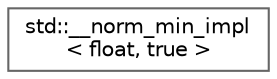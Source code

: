digraph "Graphical Class Hierarchy"
{
 // LATEX_PDF_SIZE
  bgcolor="transparent";
  edge [fontname=Helvetica,fontsize=10,labelfontname=Helvetica,labelfontsize=10];
  node [fontname=Helvetica,fontsize=10,shape=box,height=0.2,width=0.4];
  rankdir="LR";
  Node0 [id="Node000000",label="std::__norm_min_impl\l\< float, true \>",height=0.2,width=0.4,color="grey40", fillcolor="white", style="filled",URL="$structstd_1_1____norm__min__impl_3_01float_00_01true_01_4.html",tooltip=" "];
}
